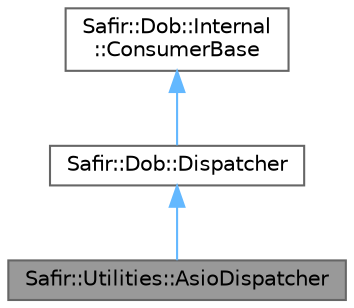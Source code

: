 digraph "Safir::Utilities::AsioDispatcher"
{
 // LATEX_PDF_SIZE
  bgcolor="transparent";
  edge [fontname=Helvetica,fontsize=10,labelfontname=Helvetica,labelfontsize=10];
  node [fontname=Helvetica,fontsize=10,shape=box,height=0.2,width=0.4];
  Node1 [label="Safir::Utilities::AsioDispatcher",height=0.2,width=0.4,color="gray40", fillcolor="grey60", style="filled", fontcolor="black",tooltip="The class makes a thread switch and perform a dispatch on Dob connection."];
  Node2 -> Node1 [dir="back",color="steelblue1",style="solid"];
  Node2 [label="Safir::Dob::Dispatcher",height=0.2,width=0.4,color="gray40", fillcolor="white", style="filled",URL="$a01283.html",tooltip="Interface for reception of a dispatch order."];
  Node3 -> Node2 [dir="back",color="steelblue1",style="solid"];
  Node3 [label="Safir::Dob::Internal\l::ConsumerBase",height=0.2,width=0.4,color="gray40", fillcolor="white", style="filled",URL="$a01327.html",tooltip="Base class used when composing more elaborated interfaces."];
}
